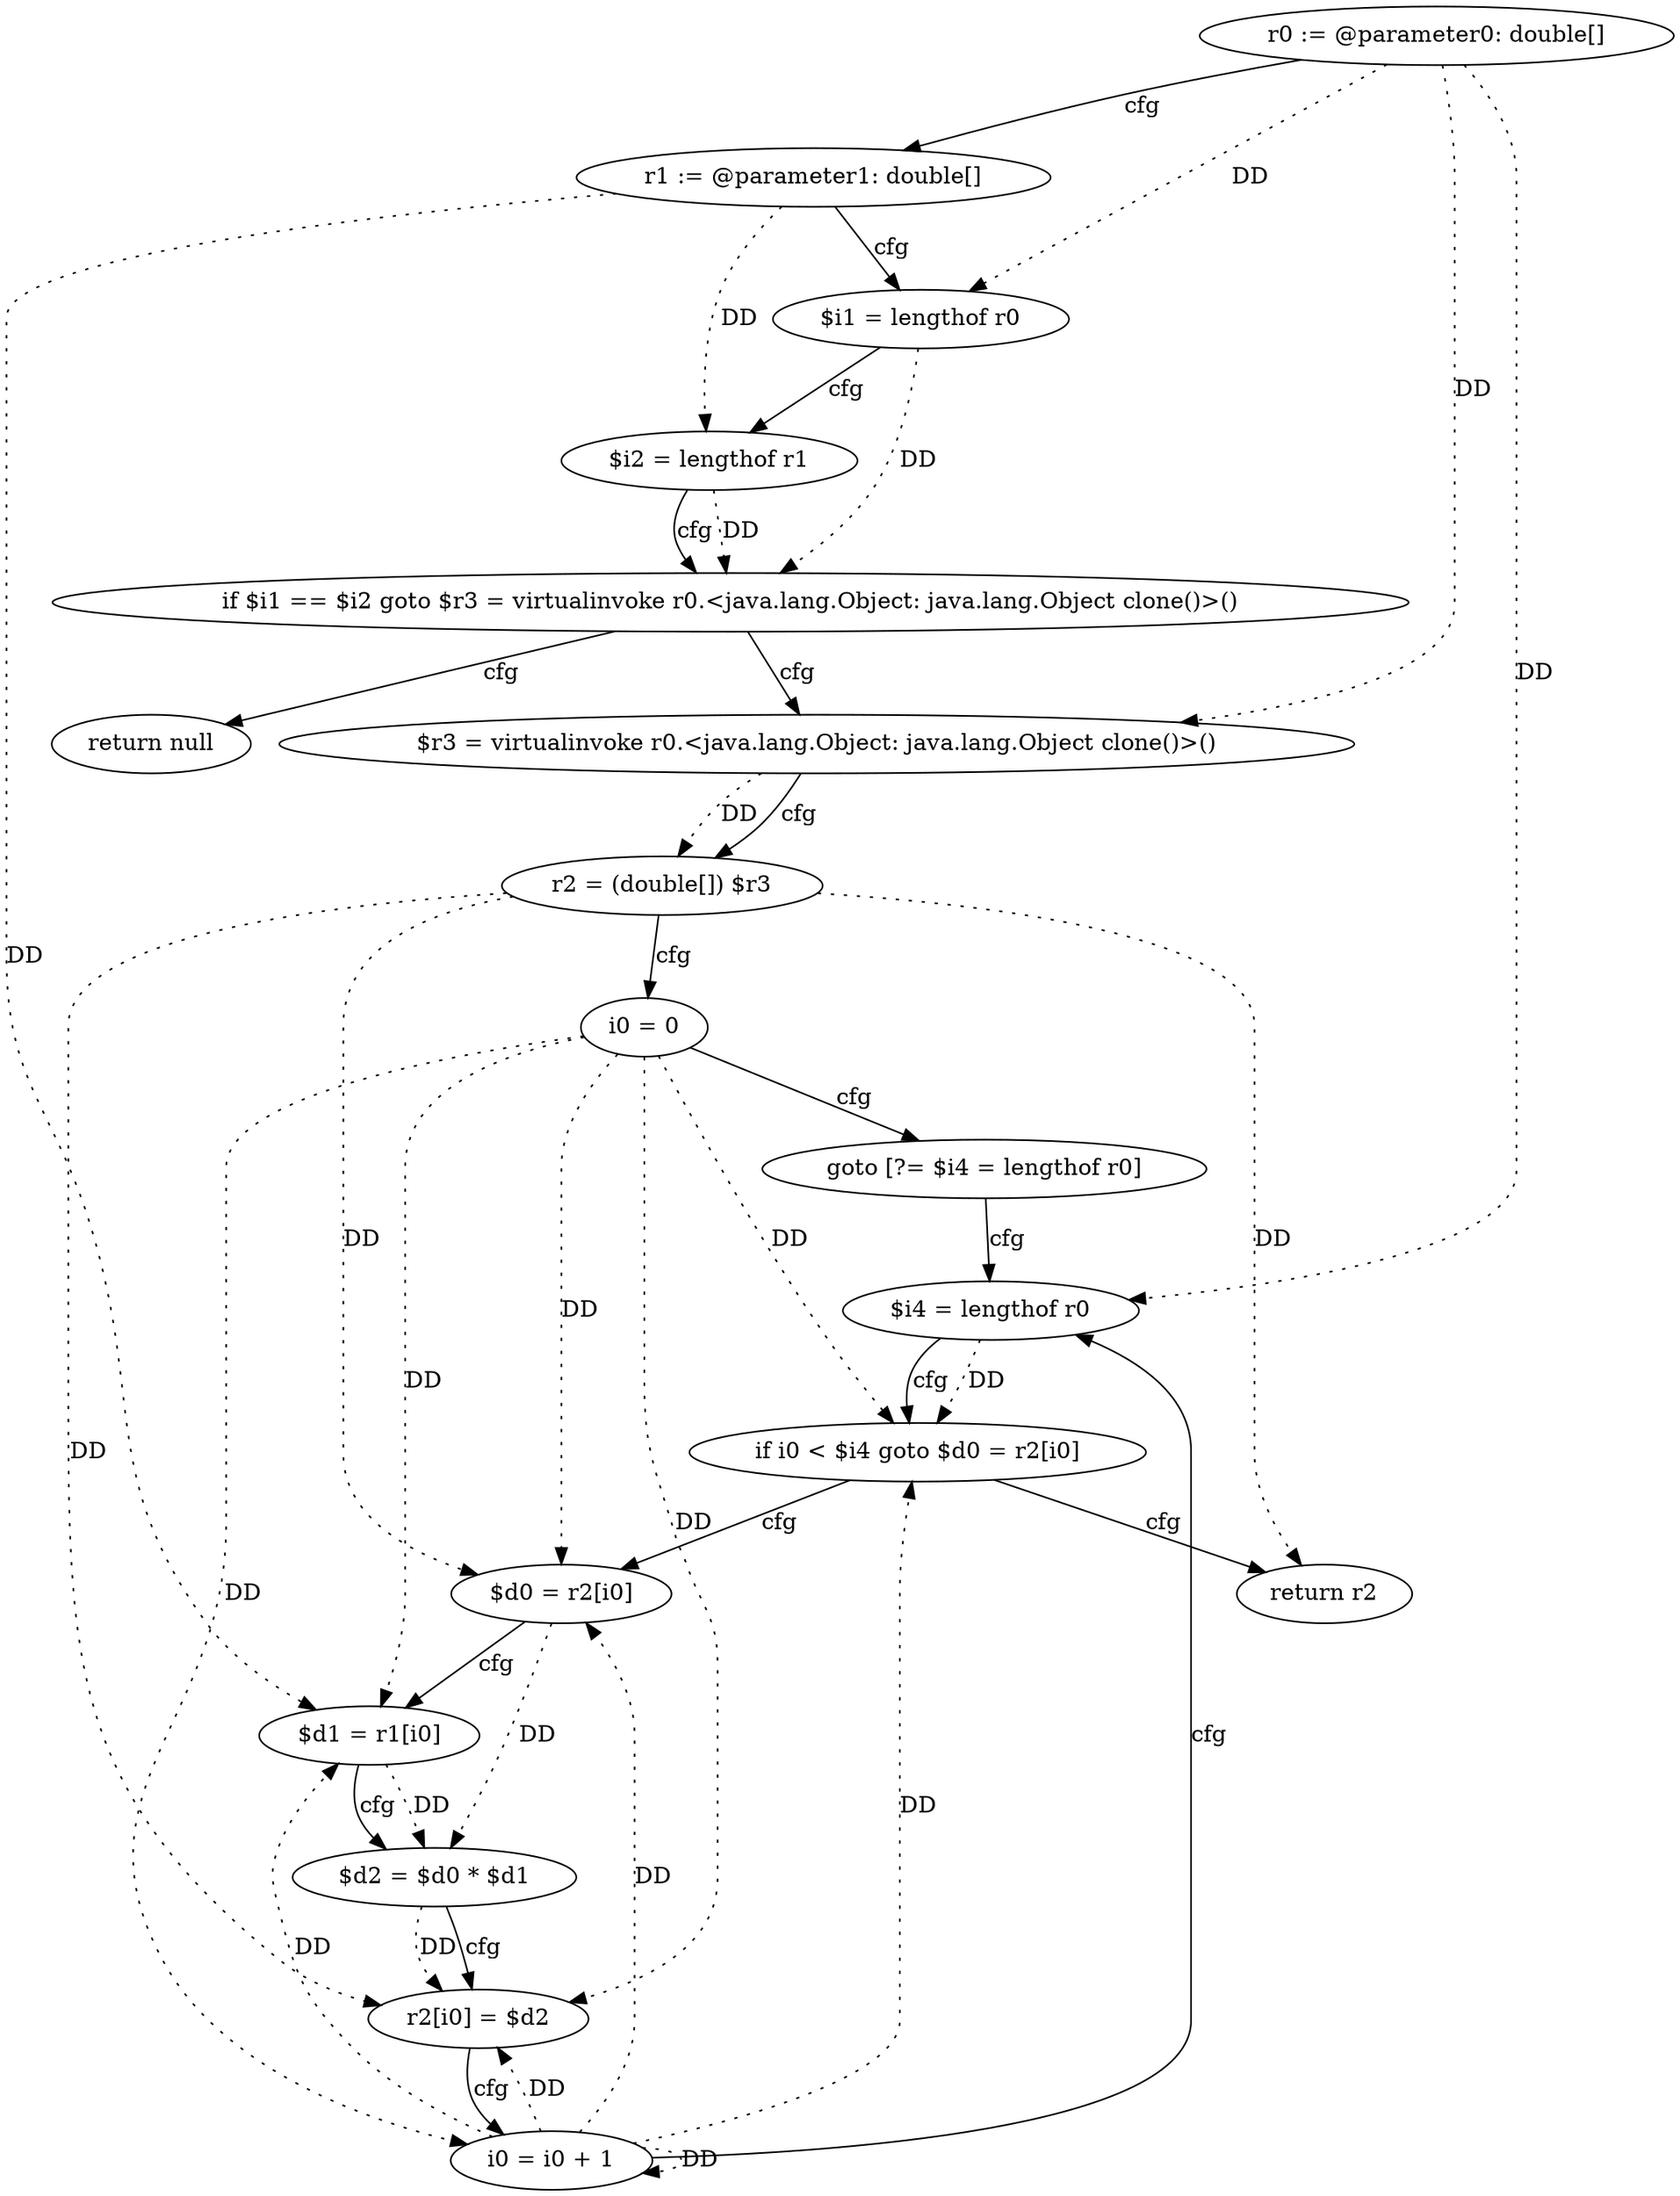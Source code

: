digraph "ebeMultiply" {
    "0" [label="r0 := @parameter0: double[]",];
    "1" [label="r1 := @parameter1: double[]",];
    "2" [label="$i1 = lengthof r0",];
    "3" [label="$i2 = lengthof r1",];
    "4" [label="if $i1 == $i2 goto $r3 = virtualinvoke r0.<java.lang.Object: java.lang.Object clone()>()",];
    "5" [label="return null",];
    "6" [label="$r3 = virtualinvoke r0.<java.lang.Object: java.lang.Object clone()>()",];
    "7" [label="r2 = (double[]) $r3",];
    "8" [label="i0 = 0",];
    "9" [label="goto [?= $i4 = lengthof r0]",];
    "10" [label="$d0 = r2[i0]",];
    "11" [label="$d1 = r1[i0]",];
    "12" [label="$d2 = $d0 * $d1",];
    "13" [label="r2[i0] = $d2",];
    "14" [label="i0 = i0 + 1",];
    "15" [label="$i4 = lengthof r0",];
    "16" [label="if i0 < $i4 goto $d0 = r2[i0]",];
    "17" [label="return r2",];
    "0"->"2" [label="DD",style=dotted,];
    "0"->"6" [label="DD",style=dotted,];
    "0"->"15" [label="DD",style=dotted,];
    "1"->"3" [label="DD",style=dotted,];
    "1"->"11" [label="DD",style=dotted,];
    "2"->"4" [label="DD",style=dotted,];
    "3"->"4" [label="DD",style=dotted,];
    "6"->"7" [label="DD",style=dotted,];
    "7"->"10" [label="DD",style=dotted,];
    "7"->"13" [label="DD",style=dotted,];
    "7"->"17" [label="DD",style=dotted,];
    "8"->"10" [label="DD",style=dotted,];
    "8"->"11" [label="DD",style=dotted,];
    "8"->"13" [label="DD",style=dotted,];
    "8"->"14" [label="DD",style=dotted,];
    "8"->"16" [label="DD",style=dotted,];
    "10"->"12" [label="DD",style=dotted,];
    "11"->"12" [label="DD",style=dotted,];
    "12"->"13" [label="DD",style=dotted,];
    "14"->"10" [label="DD",style=dotted,];
    "14"->"11" [label="DD",style=dotted,];
    "14"->"13" [label="DD",style=dotted,];
    "14"->"14" [label="DD",style=dotted,];
    "14"->"16" [label="DD",style=dotted,];
    "15"->"16" [label="DD",style=dotted,];
    "0"->"1" [label="cfg",];
    "1"->"2" [label="cfg",];
    "2"->"3" [label="cfg",];
    "3"->"4" [label="cfg",];
    "4"->"5" [label="cfg",];
    "4"->"6" [label="cfg",];
    "6"->"7" [label="cfg",];
    "7"->"8" [label="cfg",];
    "8"->"9" [label="cfg",];
    "9"->"15" [label="cfg",];
    "10"->"11" [label="cfg",];
    "11"->"12" [label="cfg",];
    "12"->"13" [label="cfg",];
    "13"->"14" [label="cfg",];
    "14"->"15" [label="cfg",];
    "15"->"16" [label="cfg",];
    "16"->"17" [label="cfg",];
    "16"->"10" [label="cfg",];
}
